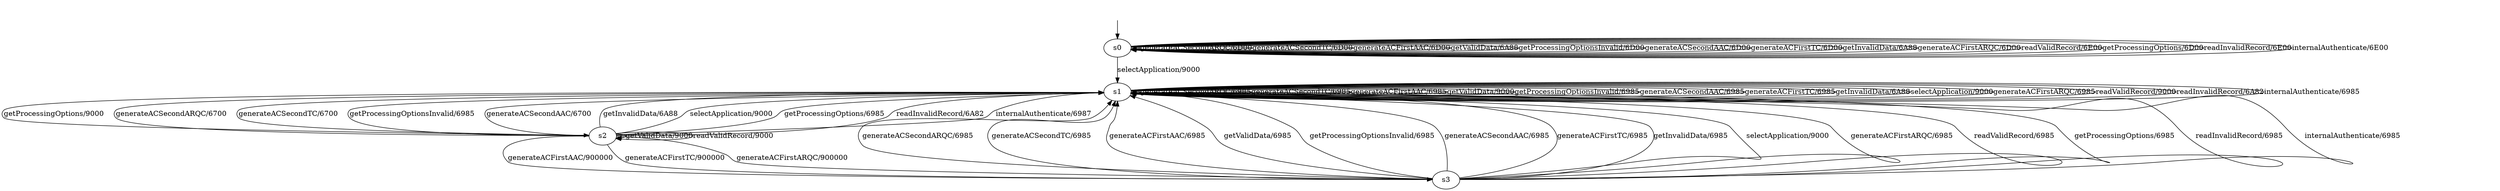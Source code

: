digraph h0 {
s0 [label="s0"];
s1 [label="s1"];
s2 [label="s2"];
s3 [label="s3"];
s0 -> s0 [label="generateACSecondARQC/6D00"];
s0 -> s0 [label="generateACSecondTC/6D00"];
s0 -> s0 [label="generateACFirstAAC/6D00"];
s0 -> s0 [label="getValidData/6A88"];
s0 -> s0 [label="getProcessingOptionsInvalid/6D00"];
s0 -> s0 [label="generateACSecondAAC/6D00"];
s0 -> s0 [label="generateACFirstTC/6D00"];
s0 -> s0 [label="getInvalidData/6A88"];
s0 -> s1 [label="selectApplication/9000"];
s0 -> s0 [label="generateACFirstARQC/6D00"];
s0 -> s0 [label="readValidRecord/6E00"];
s0 -> s0 [label="getProcessingOptions/6D00"];
s0 -> s0 [label="readInvalidRecord/6E00"];
s0 -> s0 [label="internalAuthenticate/6E00"];
s1 -> s1 [label="generateACSecondARQC/6985"];
s1 -> s1 [label="generateACSecondTC/6985"];
s1 -> s1 [label="generateACFirstAAC/6985"];
s1 -> s1 [label="getValidData/9000"];
s1 -> s1 [label="getProcessingOptionsInvalid/6985"];
s1 -> s1 [label="generateACSecondAAC/6985"];
s1 -> s1 [label="generateACFirstTC/6985"];
s1 -> s1 [label="getInvalidData/6A88"];
s1 -> s1 [label="selectApplication/9000"];
s1 -> s1 [label="generateACFirstARQC/6985"];
s1 -> s1 [label="readValidRecord/9000"];
s1 -> s2 [label="getProcessingOptions/9000"];
s1 -> s1 [label="readInvalidRecord/6A82"];
s1 -> s1 [label="internalAuthenticate/6985"];
s2 -> s1 [label="generateACSecondARQC/6700"];
s2 -> s1 [label="generateACSecondTC/6700"];
s2 -> s3 [label="generateACFirstAAC/900000"];
s2 -> s2 [label="getValidData/9000"];
s2 -> s1 [label="getProcessingOptionsInvalid/6985"];
s2 -> s1 [label="generateACSecondAAC/6700"];
s2 -> s3 [label="generateACFirstTC/900000"];
s2 -> s1 [label="getInvalidData/6A88"];
s2 -> s1 [label="selectApplication/9000"];
s2 -> s3 [label="generateACFirstARQC/900000"];
s2 -> s2 [label="readValidRecord/9000"];
s2 -> s1 [label="getProcessingOptions/6985"];
s2 -> s1 [label="readInvalidRecord/6A82"];
s2 -> s1 [label="internalAuthenticate/6987"];
s3 -> s1 [label="generateACSecondARQC/6985"];
s3 -> s1 [label="generateACSecondTC/6985"];
s3 -> s1 [label="generateACFirstAAC/6985"];
s3 -> s1 [label="getValidData/6985"];
s3 -> s1 [label="getProcessingOptionsInvalid/6985"];
s3 -> s1 [label="generateACSecondAAC/6985"];
s3 -> s1 [label="generateACFirstTC/6985"];
s3 -> s1 [label="getInvalidData/6985"];
s3 -> s1 [label="selectApplication/9000"];
s3 -> s1 [label="generateACFirstARQC/6985"];
s3 -> s1 [label="readValidRecord/6985"];
s3 -> s1 [label="getProcessingOptions/6985"];
s3 -> s1 [label="readInvalidRecord/6985"];
s3 -> s1 [label="internalAuthenticate/6985"];
__start0 [shape=none, label=""];
__start0 -> s0 [label=""];
}
